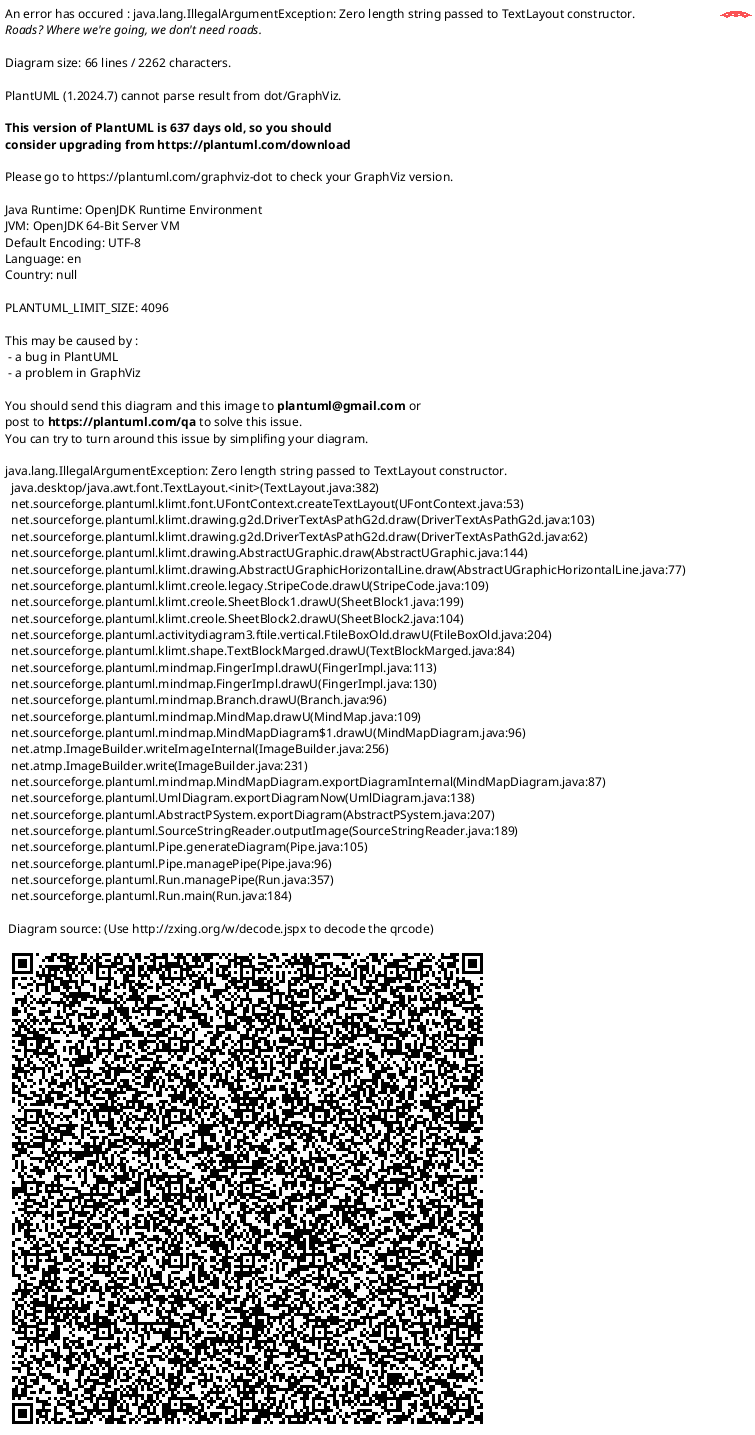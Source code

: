 @startmindmap
scale 850 width
* Simulate a network [[#总览 返回]]
**:Tutorial objectives:
<code>

Start a blockchain node using a predefined account.
Learn the key command-line options used to start a node.
Determine if a node is running and producing blocks.
Connect a second node to a running network.
Verify peer computers produce and finalize blocks.
</code>;
** Start the first blockchain node
***:Five Steps:
<code>

./target/release/node-template purge-chain --base-path /tmp/alice --chain local
Are you sure to remove "/tmp/alice/chains/local_testnet/db"? [y/N]:


</code>;
***[#lightgreen] ./target/release/node-template
** --base-path /tmp/alice
** --chain local
** --alice
** --port 30333
** --ws-port 9945
** --rpc-port 9933
** --node-key 0000000000000000000000000000000000000000000000000000000000000001
** --telemetry-url "wss://telemetry.polkadot.io/submit/ 0"
** --validator
*** [[https://docs.substrate.io/tutorials/get-started/simulate-network/#review-the-command-line-options{点击查看} Review the command-line options]]
***:[[https://docs.substrate.io/tutorials/get-started/simulate-network/#review-the-node-messages-displayed{点击查看} Review the node messages displayed]]
<code>

🔨 Initializing Genesis block/state
🏷 Local node identity is
</code>;
** Add a second node to the blockchain network
***:Four Steps
<code>

./target/release/node-template purge-chain --base-path /tmp/bob --chain local -y

</code>;
***[#lightgreen] ./target/release/node-template
** --base-path /tmp/bob
** --chain local
** --bob
** --port 30334
** --ws-port 9946
** --rpc-port 9934
** --telemetry-url "wss://telemetry.polkadot.io/submit/ 0"
** --validator
** --bootnodes /ip4/127.0.0.1/tcp/30333/p2p/12D3KooWEyoppNCUx8Yx66oV9fJnriXwCcXwDDUA2kj6vnc6iDEp
*** Note the following differences between this command and the previous one
*** The --bootnodes option specifies the following information:
**:[[https://docs.substrate.io/tutorials/get-started/simulate-network/#verify-blocks-are-produced-and-finalized Verify blocks are produced and finalized]]
<code>

The first node was started by alice.
The node has a one peer (1 peers).
The nodes have produced some blocks (best: #4 (0x2b8a…fdc4)).
The blocks are being finalized (finalized #2 (0x8b6a…dce6)).
</code>;
@endmindmap